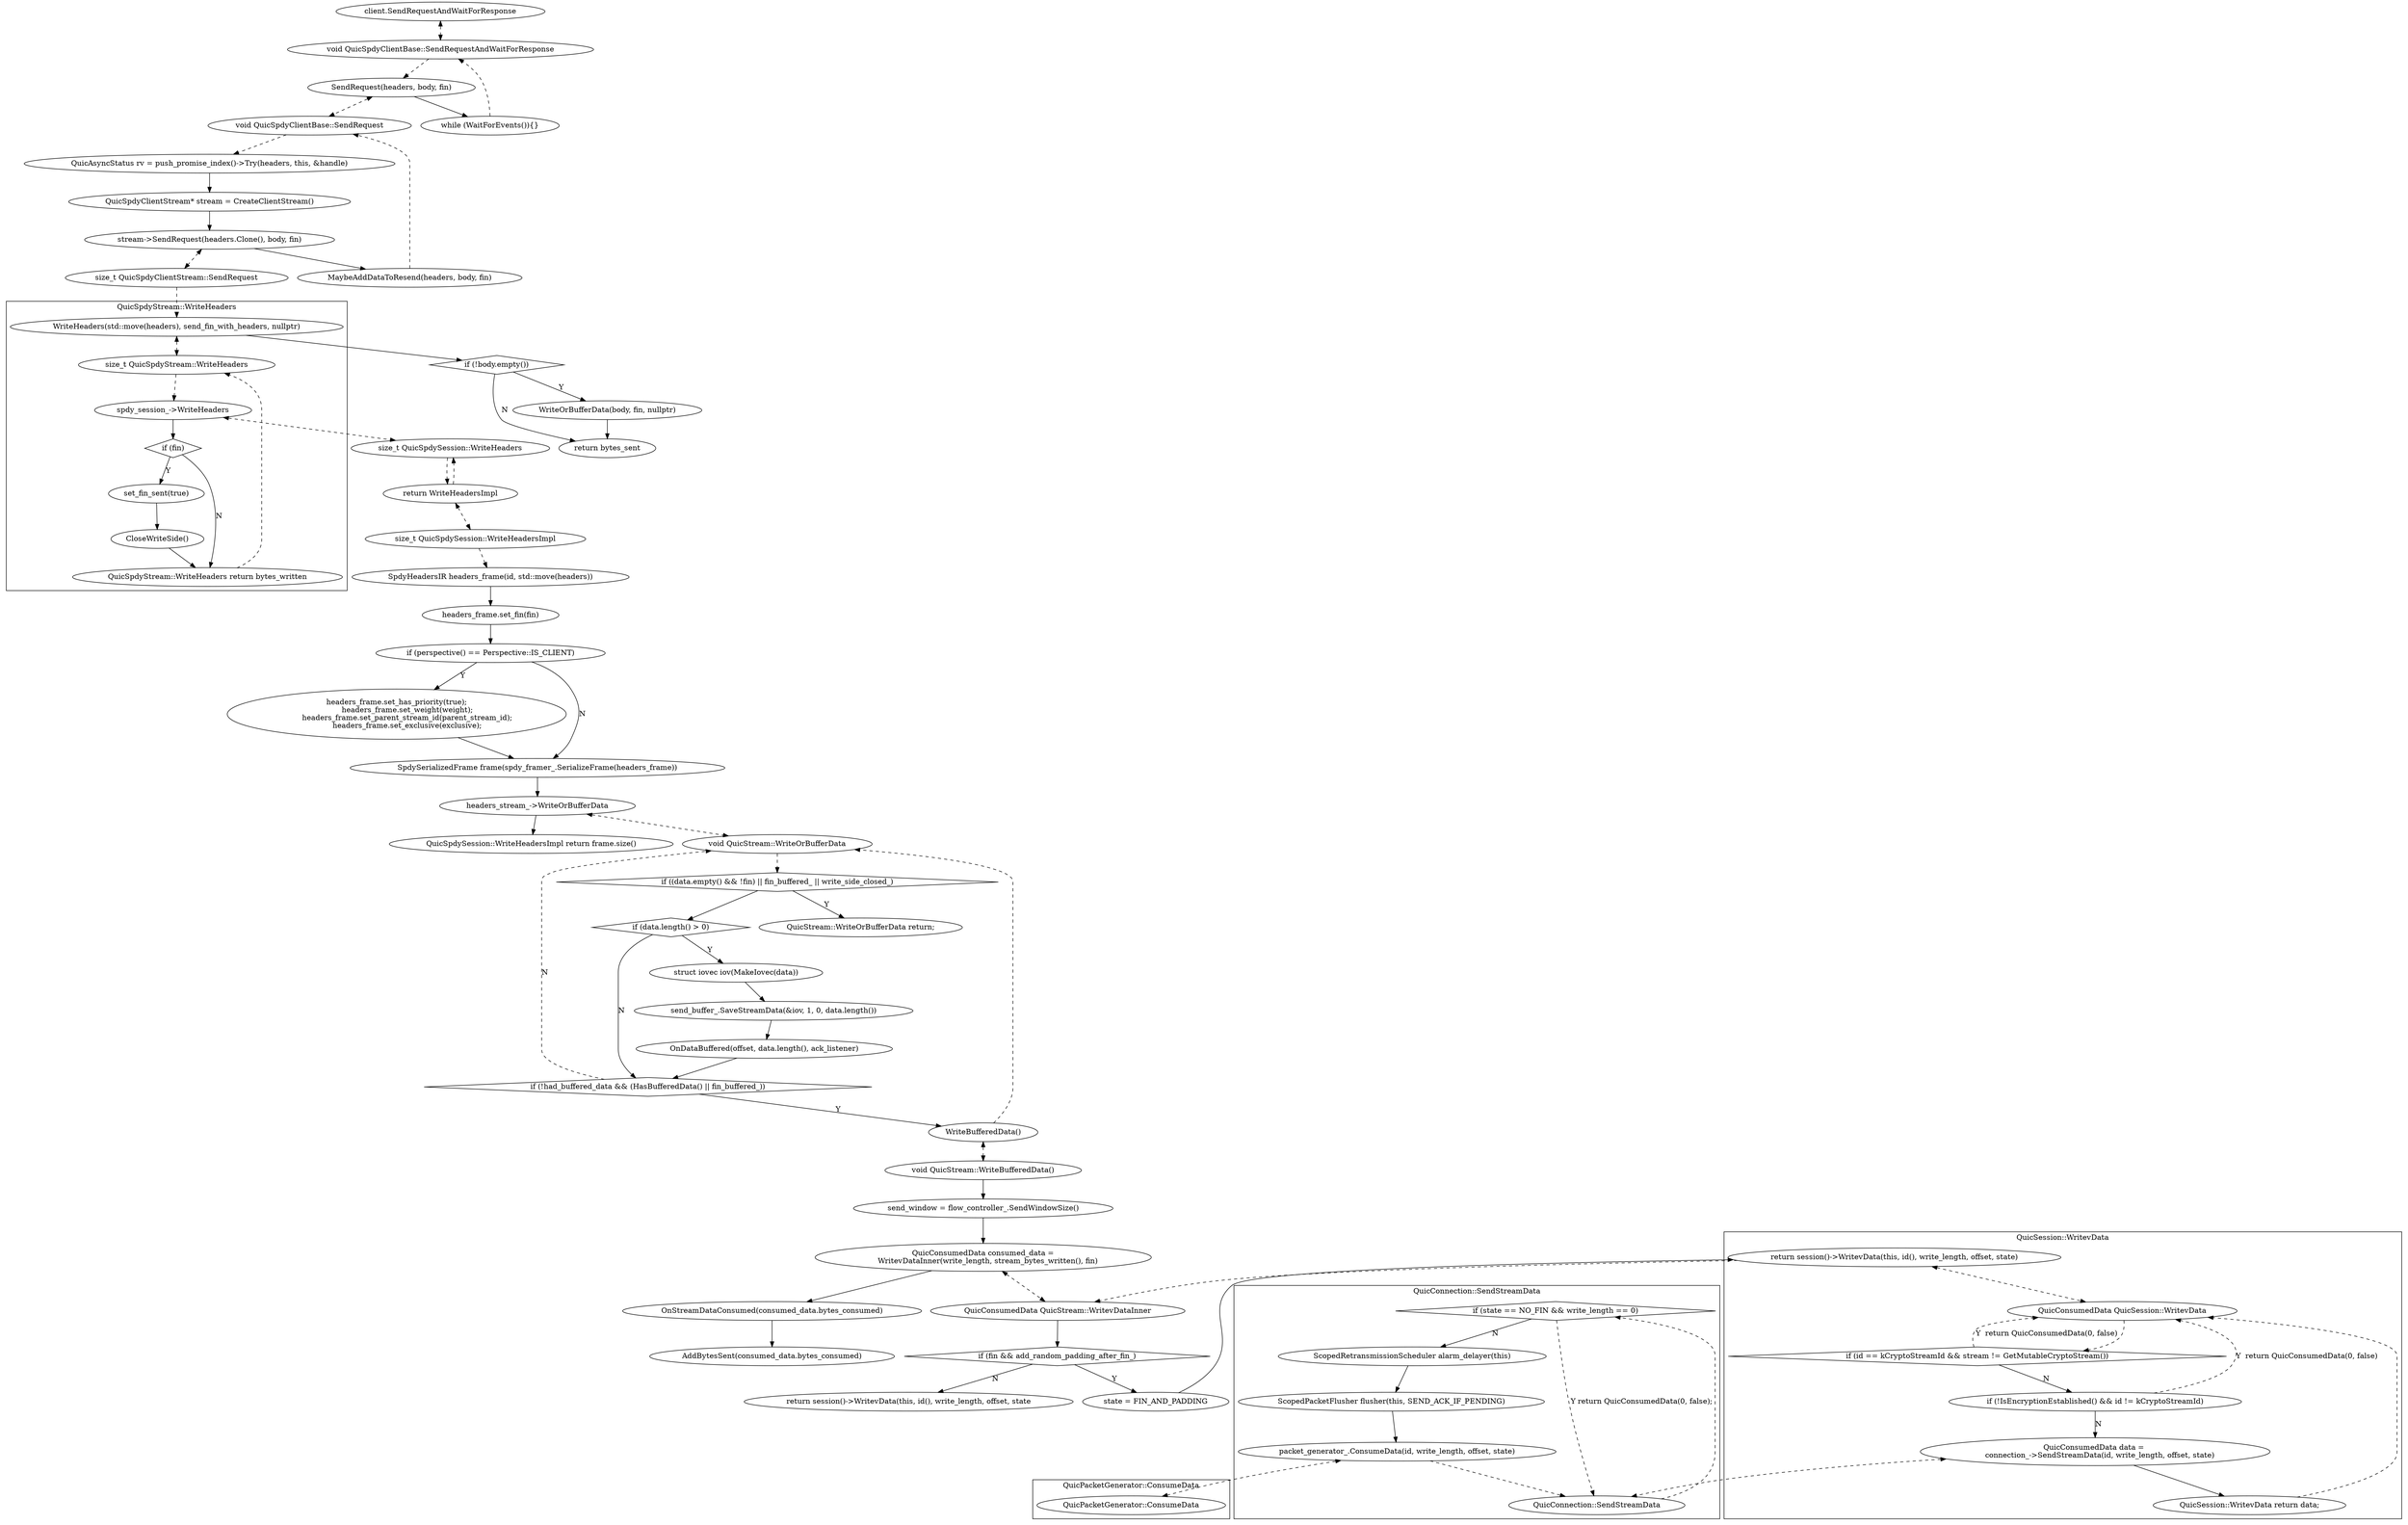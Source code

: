 digraph {
    "client.SendRequestAndWaitForResponse"->"void QuicSpdyClientBase::SendRequestAndWaitForResponse"[dir=both,style=dashed];
    "void QuicSpdyClientBase::SendRequestAndWaitForResponse"->"SendRequest(headers, body, fin)"[style=dashed];
    "SendRequest(headers, body, fin)"->"while (WaitForEvents()){}";
    "while (WaitForEvents()){}"->"void QuicSpdyClientBase::SendRequestAndWaitForResponse"[style=dashed];

    "SendRequest(headers, body, fin)"->"void QuicSpdyClientBase::SendRequest"[dir=both, style=dashed];
    "void QuicSpdyClientBase::SendRequest"->"QuicAsyncStatus rv = push_promise_index()->Try(headers, this, &handle)"[style=dashed];
    "QuicAsyncStatus rv = push_promise_index()->Try(headers, this, &handle)"->"QuicSpdyClientStream* stream = CreateClientStream()";
    "QuicSpdyClientStream* stream = CreateClientStream()"->"stream->SendRequest(headers.Clone(), body, fin)";
    "stream->SendRequest(headers.Clone(), body, fin)"->"MaybeAddDataToResend(headers, body, fin)";
    "MaybeAddDataToResend(headers, body, fin)"->"void QuicSpdyClientBase::SendRequest"[style=dashed];

    subgraph {
        "if (!body.empty())"[shape=diamond];
        "stream->SendRequest(headers.Clone(), body, fin)"->"size_t QuicSpdyClientStream::SendRequest"[dir=both, style=dashed];
        "size_t QuicSpdyClientStream::SendRequest"->"WriteHeaders(std::move(headers), send_fin_with_headers, nullptr)"[style=dashed];
        "WriteHeaders(std::move(headers), send_fin_with_headers, nullptr)"->"if (!body.empty())";
        "if (!body.empty())"->"WriteOrBufferData(body, fin, nullptr)"[label=Y];
        "if (!body.empty())"->"return bytes_sent"[label=N];
        "WriteOrBufferData(body, fin, nullptr)"->"return bytes_sent";
    }

    subgraph cluster_QuicSpdyStream_WriteHeaders{
    label = "QuicSpdyStream::WriteHeaders";
    "if (fin)"[shape=diamond];
    "WriteHeaders(std::move(headers), send_fin_with_headers, nullptr)"->"size_t QuicSpdyStream::WriteHeaders"[dir=both, style=dashed];
    "size_t QuicSpdyStream::WriteHeaders"->"spdy_session_->WriteHeaders"[style=dashed];
    "spdy_session_->WriteHeaders"->"if (fin)";
    "if (fin)"->"set_fin_sent(true)"[label=Y];
    "if (fin)"->"QuicSpdyStream::WriteHeaders return bytes_written"[label=N];
    "set_fin_sent(true)"->"CloseWriteSide()";
    "CloseWriteSide()"->"QuicSpdyStream::WriteHeaders return bytes_written";
    "QuicSpdyStream::WriteHeaders return bytes_written"->"size_t QuicSpdyStream::WriteHeaders"[style=dashed];
    }
    subgraph {
    "spdy_session_->WriteHeaders"->"size_t QuicSpdySession::WriteHeaders"[dir=both, style=dashed];
    "size_t QuicSpdySession::WriteHeaders"->"return WriteHeadersImpl"[style=dashed];
    "return WriteHeadersImpl"->"size_t QuicSpdySession::WriteHeaders"[style=dashed];
    } 
    subgraph {
        "return WriteHeadersImpl"->"size_t QuicSpdySession::WriteHeadersImpl"[dir=both, style=dashed];
        "size_t QuicSpdySession::WriteHeadersImpl"->"SpdyHeadersIR headers_frame(id, std::move(headers))"[style=dashed];
        "SpdyHeadersIR headers_frame(id, std::move(headers))"->"headers_frame.set_fin(fin)";
        "headers_frame.set_fin(fin)"->"if (perspective() == Perspective::IS_CLIENT)";
        "if (perspective() == Perspective::IS_CLIENT)"->
        "headers_frame.set_has_priority(true);
         headers_frame.set_weight(weight);
         headers_frame.set_parent_stream_id(parent_stream_id);
         headers_frame.set_exclusive(exclusive);"[label=Y];
        "if (perspective() == Perspective::IS_CLIENT)"->
        "SpdySerializedFrame frame(spdy_framer_.SerializeFrame(headers_frame))"[label=N];
        "headers_frame.set_has_priority(true);
         headers_frame.set_weight(weight);
         headers_frame.set_parent_stream_id(parent_stream_id);
         headers_frame.set_exclusive(exclusive);"->
        "SpdySerializedFrame frame(spdy_framer_.SerializeFrame(headers_frame))";
        "SpdySerializedFrame frame(spdy_framer_.SerializeFrame(headers_frame))"->
        "headers_stream_->WriteOrBufferData";
        "headers_stream_->WriteOrBufferData"->"QuicSpdySession::WriteHeadersImpl return frame.size()";
        "QuicSpdySession::WriteHeadersImpl return frame.size()";
    }

    subgraph {
    "if ((data.empty() && !fin) || fin_buffered_ || write_side_closed_)"[shape=diamond];
    "if (data.length() > 0)"[shape=diamond];
    "if (!had_buffered_data && (HasBufferedData() || fin_buffered_))"[shape=diamond];

    "headers_stream_->WriteOrBufferData"->"void QuicStream::WriteOrBufferData"[dir=both, style=dashed];
    "void QuicStream::WriteOrBufferData"->"if ((data.empty() && !fin) || fin_buffered_ || write_side_closed_)"[style=dashed];
    "if ((data.empty() && !fin) || fin_buffered_ || write_side_closed_)"->"QuicStream::WriteOrBufferData return;"[label=Y];
    "if ((data.empty() && !fin) || fin_buffered_ || write_side_closed_)"->"if (data.length() > 0)";
    "if (data.length() > 0)"->"struct iovec iov(MakeIovec(data))"[label=Y];
    "struct iovec iov(MakeIovec(data))"->"send_buffer_.SaveStreamData(&iov, 1, 0, data.length())";
    "send_buffer_.SaveStreamData(&iov, 1, 0, data.length())"->"OnDataBuffered(offset, data.length(), ack_listener)"
    "OnDataBuffered(offset, data.length(), ack_listener)"->"if (!had_buffered_data && (HasBufferedData() || fin_buffered_))";
    "if (data.length() > 0)"->"if (!had_buffered_data && (HasBufferedData() || fin_buffered_))"[label=N];

    "if (!had_buffered_data && (HasBufferedData() || fin_buffered_))"->"WriteBufferedData()"[label=Y];
    "WriteBufferedData()"->"void QuicStream::WriteOrBufferData"[style=dashed];
    "if (!had_buffered_data && (HasBufferedData() || fin_buffered_))"->"void QuicStream::WriteOrBufferData"[label=N, style=dashed];
    }

    subgraph {
    "WriteBufferedData()"->"void QuicStream::WriteBufferedData()"[dir=both, style=dashed];
    "void QuicStream::WriteBufferedData()"->"send_window = flow_controller_.SendWindowSize()";
    "send_window = flow_controller_.SendWindowSize()"->
    "QuicConsumedData consumed_data =
    WritevDataInner(write_length, stream_bytes_written(), fin)";
    "QuicConsumedData consumed_data =
    WritevDataInner(write_length, stream_bytes_written(), fin)"->"OnStreamDataConsumed(consumed_data.bytes_consumed)";
    "OnStreamDataConsumed(consumed_data.bytes_consumed)"->"AddBytesSent(consumed_data.bytes_consumed)";
    //"AddBytesSent(consumed_data.bytes_consumed)"->
    }

    subgraph {
    "if (fin && add_random_padding_after_fin_)"[shape=diamond];

    "QuicConsumedData consumed_data =
    WritevDataInner(write_length, stream_bytes_written(), fin)"->
    "QuicConsumedData QuicStream::WritevDataInner"[dir=both, style=dashed];
    "QuicConsumedData QuicStream::WritevDataInner"->"if (fin && add_random_padding_after_fin_)";
    "if (fin && add_random_padding_after_fin_)"->"state = FIN_AND_PADDING"[label=Y];
    "if (fin && add_random_padding_after_fin_)"->"return session()->WritevData(this, id(), write_length, offset, state"[label=N];
    "state = FIN_AND_PADDING"->"return session()->WritevData(this, id(), write_length, offset, state)";
    "return session()->WritevData(this, id(), write_length, offset, state)"->"QuicConsumedData QuicStream::WritevDataInner"[style=dashed];
    } 

    subgraph cluster_QuicSession_WritevData {
    label = "QuicSession::WritevData";
    "if (id == kCryptoStreamId && stream != GetMutableCryptoStream())"[shape=diamond];

    "return session()->WritevData(this, id(), write_length, offset, state)"->
    "QuicConsumedData QuicSession::WritevData"[dir=both, style=dashed];
    "QuicConsumedData QuicSession::WritevData"->"if (id == kCryptoStreamId && stream != GetMutableCryptoStream())"[style=dashed];
    "if (id == kCryptoStreamId && stream != GetMutableCryptoStream())"->
    "QuicConsumedData QuicSession::WritevData"[label="Y  return QuicConsumedData(0, false)",style=dashed];
    "if (id == kCryptoStreamId && stream != GetMutableCryptoStream())"->
    "if (!IsEncryptionEstablished() && id != kCryptoStreamId)"[label=N];
    "if (!IsEncryptionEstablished() && id != kCryptoStreamId)"->
    "QuicConsumedData QuicSession::WritevData"[label="Y  return QuicConsumedData(0, false)",style=dashed];
    "if (!IsEncryptionEstablished() && id != kCryptoStreamId)"->
    "QuicConsumedData data = 
    connection_->SendStreamData(id, write_length, offset, state)"[label=N];
    "QuicConsumedData data = 
    connection_->SendStreamData(id, write_length, offset, state)"->
    "QuicSession::WritevData return data;";
    "QuicSession::WritevData return data;"->"QuicConsumedData QuicSession::WritevData"[style=dashed];
    }

    subgraph cluster_QuicConnection_SendStreamData{
    label="QuicConnection::SendStreamData";
    "if (state == NO_FIN && write_length == 0)"[shape=diamond];

    "QuicConsumedData data = 
    connection_->SendStreamData(id, write_length, offset, state)"->
    "QuicConnection::SendStreamData"[dir=both, style=dashed];
    "QuicConnection::SendStreamData"->"if (state == NO_FIN && write_length == 0)"[style=dashed];
    "if (state == NO_FIN && write_length == 0)"->"QuicConnection::SendStreamData"[label="Y return QuicConsumedData(0, false);", style=dashed];
    "if (state == NO_FIN && write_length == 0)"->"ScopedRetransmissionScheduler alarm_delayer(this)"[label=N];
    "ScopedRetransmissionScheduler alarm_delayer(this)"->"ScopedPacketFlusher flusher(this, SEND_ACK_IF_PENDING)";
    "ScopedPacketFlusher flusher(this, SEND_ACK_IF_PENDING)"->"packet_generator_.ConsumeData(id, write_length, offset, state)";
    "packet_generator_.ConsumeData(id, write_length, offset, state)"->"QuicConnection::SendStreamData"[style=dashed];
    }

    subgraph cluster_QuicPacketGenerator_ConsumeData {
    label = "QuicPacketGenerator::ConsumeData";
    "packet_generator_.ConsumeData(id, write_length, offset, state)"->"QuicPacketGenerator::ConsumeData"[dir=both, style=dashed];

    }
}
